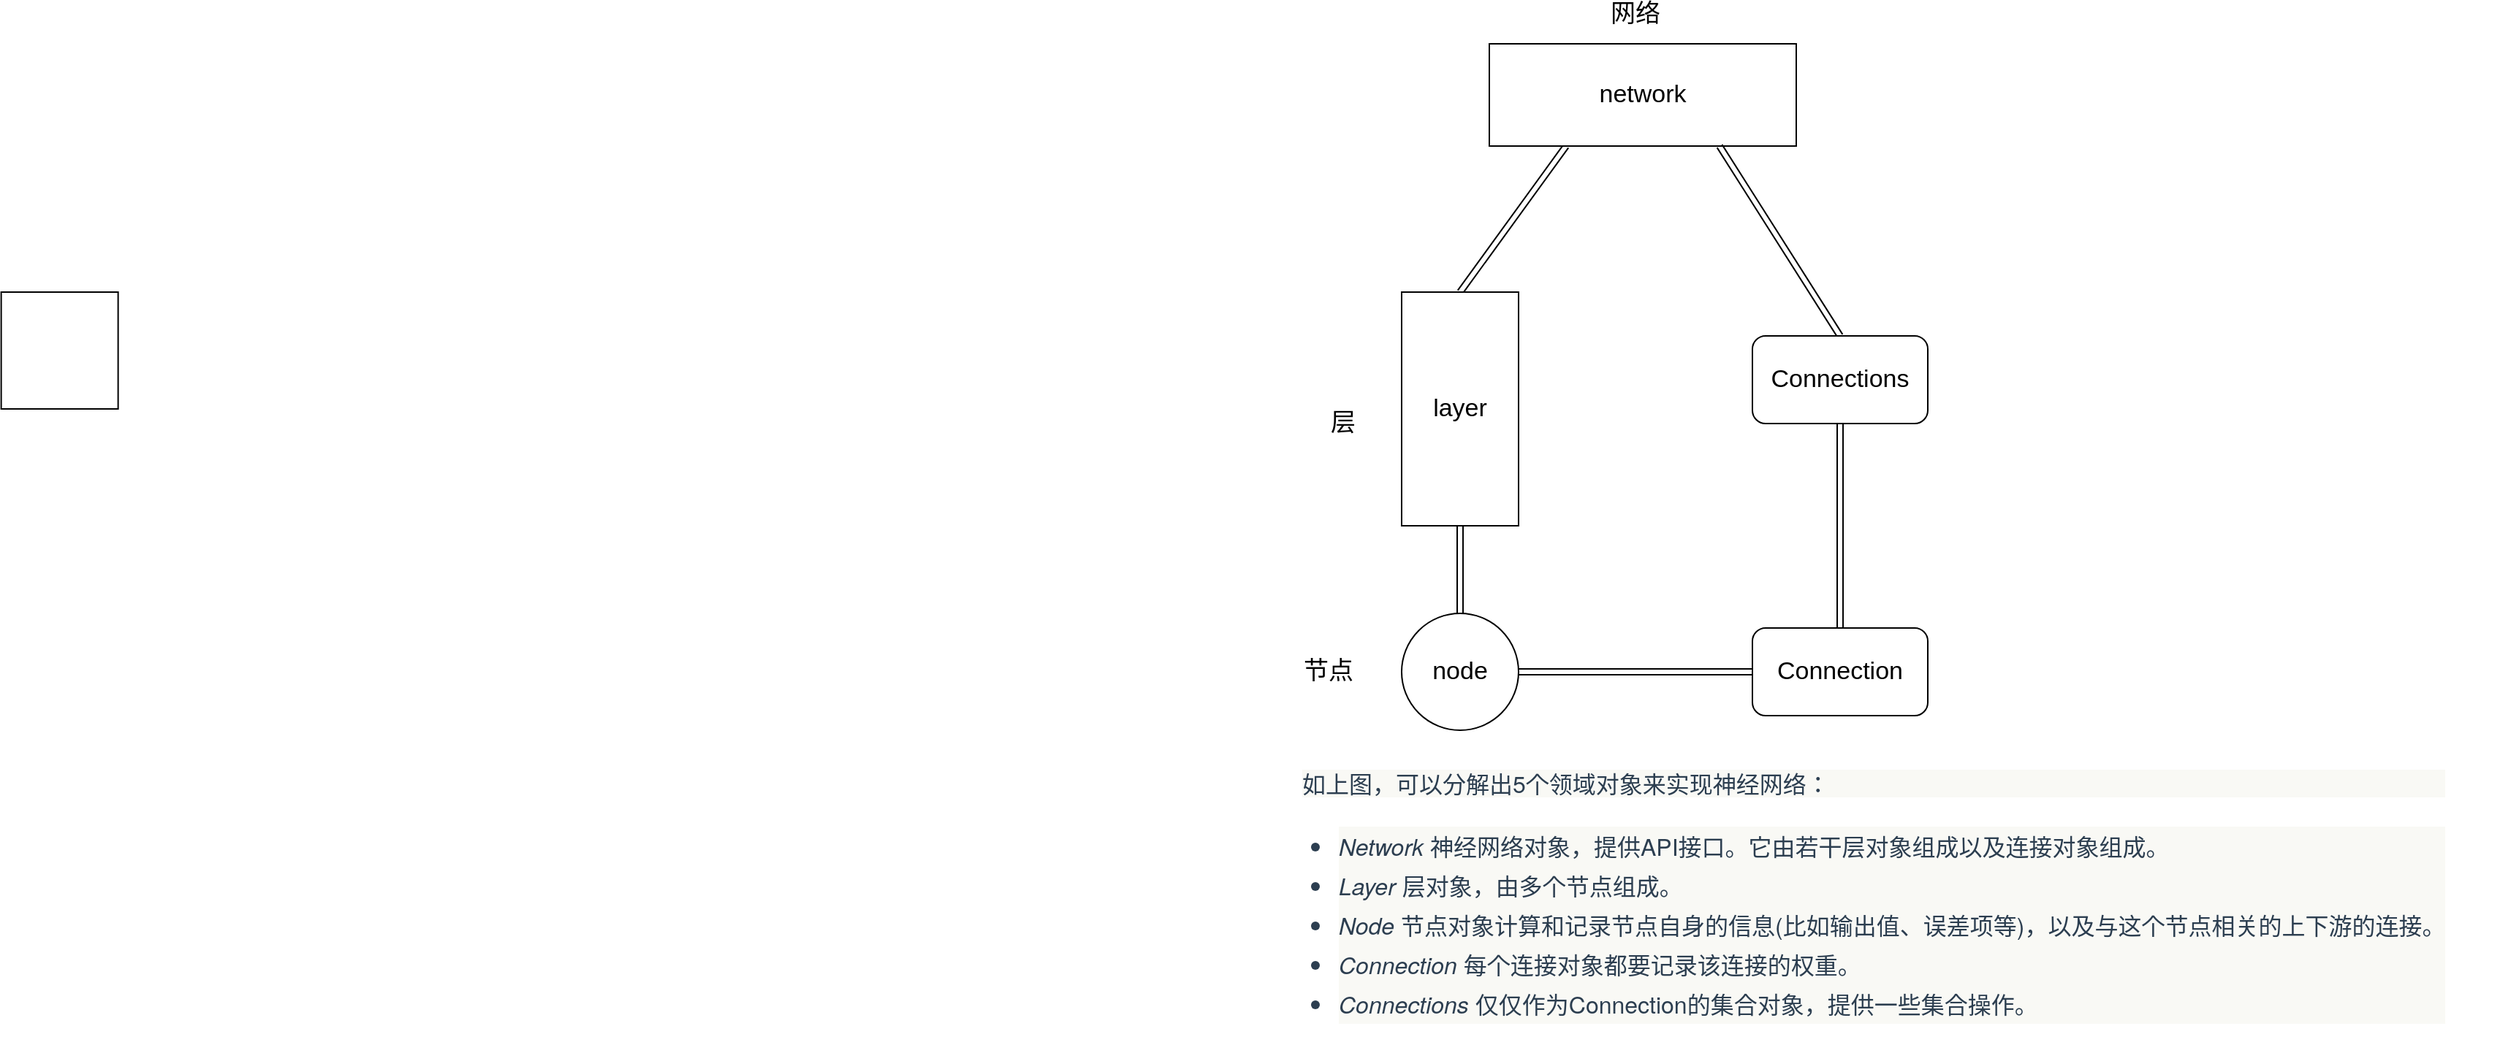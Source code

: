 <mxfile version="11.2.4" type="github" pages="1"><diagram id="7TN3_fNBY6MSwM7jeytY" name="第 1 页"><mxGraphModel dx="2902" dy="708" grid="1" gridSize="10" guides="1" tooltips="1" connect="1" arrows="1" fold="1" page="1" pageScale="1" pageWidth="827" pageHeight="1169" math="0" shadow="0"><root><mxCell id="0"/><mxCell id="1" parent="0"/><mxCell id="vvsyl8cit2jflN3ppcJ4-8" style="rounded=0;orthogonalLoop=1;jettySize=auto;html=1;exitX=0.5;exitY=0;exitDx=0;exitDy=0;entryX=0.5;entryY=1;entryDx=0;entryDy=0;fontSize=17;shape=link;" edge="1" parent="1" source="vvsyl8cit2jflN3ppcJ4-1" target="vvsyl8cit2jflN3ppcJ4-3"><mxGeometry relative="1" as="geometry"/></mxCell><mxCell id="vvsyl8cit2jflN3ppcJ4-12" style="rounded=0;orthogonalLoop=1;jettySize=auto;html=1;exitX=1;exitY=0.5;exitDx=0;exitDy=0;fontSize=17;shape=link;" edge="1" parent="1" source="vvsyl8cit2jflN3ppcJ4-1" target="vvsyl8cit2jflN3ppcJ4-6"><mxGeometry relative="1" as="geometry"/></mxCell><mxCell id="vvsyl8cit2jflN3ppcJ4-1" value="node" style="ellipse;whiteSpace=wrap;html=1;aspect=fixed;fontSize=17;" vertex="1" parent="1"><mxGeometry x="80" y="440" width="80" height="80" as="geometry"/></mxCell><mxCell id="vvsyl8cit2jflN3ppcJ4-2" value="" style="whiteSpace=wrap;html=1;aspect=fixed;" vertex="1" parent="1"><mxGeometry x="-878.182" y="220" width="80" height="80" as="geometry"/></mxCell><mxCell id="vvsyl8cit2jflN3ppcJ4-9" style="rounded=0;orthogonalLoop=1;jettySize=auto;html=1;exitX=0.5;exitY=0;exitDx=0;exitDy=0;entryX=0.25;entryY=1;entryDx=0;entryDy=0;fontSize=17;shape=link;" edge="1" parent="1" source="vvsyl8cit2jflN3ppcJ4-3" target="vvsyl8cit2jflN3ppcJ4-4"><mxGeometry relative="1" as="geometry"/></mxCell><mxCell id="vvsyl8cit2jflN3ppcJ4-3" value="layer" style="rounded=0;whiteSpace=wrap;html=1;fontSize=17;" vertex="1" parent="1"><mxGeometry x="80" y="220" width="80" height="160" as="geometry"/></mxCell><mxCell id="vvsyl8cit2jflN3ppcJ4-4" value="network" style="rounded=0;whiteSpace=wrap;html=1;fontSize=17;" vertex="1" parent="1"><mxGeometry x="140" y="50" width="210" height="70" as="geometry"/></mxCell><mxCell id="vvsyl8cit2jflN3ppcJ4-10" style="rounded=0;orthogonalLoop=1;jettySize=auto;html=1;exitX=0.5;exitY=0;exitDx=0;exitDy=0;entryX=0.75;entryY=1;entryDx=0;entryDy=0;fontSize=17;shape=link;" edge="1" parent="1" source="vvsyl8cit2jflN3ppcJ4-5" target="vvsyl8cit2jflN3ppcJ4-4"><mxGeometry relative="1" as="geometry"/></mxCell><mxCell id="vvsyl8cit2jflN3ppcJ4-5" value="Connections" style="rounded=1;whiteSpace=wrap;html=1;fontSize=17;" vertex="1" parent="1"><mxGeometry x="320" y="250" width="120" height="60" as="geometry"/></mxCell><mxCell id="vvsyl8cit2jflN3ppcJ4-11" style="rounded=0;orthogonalLoop=1;jettySize=auto;html=1;exitX=0.5;exitY=0;exitDx=0;exitDy=0;fontSize=17;shape=link;" edge="1" parent="1" source="vvsyl8cit2jflN3ppcJ4-6" target="vvsyl8cit2jflN3ppcJ4-5"><mxGeometry relative="1" as="geometry"/></mxCell><mxCell id="vvsyl8cit2jflN3ppcJ4-6" value="Connection" style="rounded=1;whiteSpace=wrap;html=1;fontSize=17;" vertex="1" parent="1"><mxGeometry x="320" y="450" width="120" height="60" as="geometry"/></mxCell><mxCell id="vvsyl8cit2jflN3ppcJ4-13" value="节点" style="text;html=1;strokeColor=none;fillColor=none;align=center;verticalAlign=middle;whiteSpace=wrap;rounded=0;fontSize=17;" vertex="1" parent="1"><mxGeometry x="10" y="470" width="40" height="20" as="geometry"/></mxCell><mxCell id="vvsyl8cit2jflN3ppcJ4-14" value="层" style="text;html=1;strokeColor=none;fillColor=none;align=center;verticalAlign=middle;whiteSpace=wrap;rounded=0;fontSize=17;" vertex="1" parent="1"><mxGeometry x="20" y="300" width="40" height="20" as="geometry"/></mxCell><mxCell id="vvsyl8cit2jflN3ppcJ4-15" value="网络" style="text;html=1;strokeColor=none;fillColor=none;align=center;verticalAlign=middle;whiteSpace=wrap;rounded=0;fontSize=17;" vertex="1" parent="1"><mxGeometry x="220" y="20" width="40" height="20" as="geometry"/></mxCell><mxCell id="vvsyl8cit2jflN3ppcJ4-16" value="&lt;p style=&quot;margin: 0px 0px 20px ; color: rgb(44 , 62 , 80) ; font-family: &amp;quot;pingfang sc&amp;quot; , &amp;quot;hiragino sans gb&amp;quot; , &amp;quot;helvetica neue&amp;quot; , &amp;quot;microsoft yahei&amp;quot; , &amp;quot;wenquanyi micro hei&amp;quot; , sans-serif ; font-size: 16px ; background-color: rgb(249 , 249 , 245)&quot;&gt;如上图，可以分解出5个领域对象来实现神经网络：&lt;/p&gt;&lt;ul style=&quot;padding: 0px ; margin: 0px 0px 10px 25px ; color: rgb(44 , 62 , 80) ; font-family: &amp;quot;pingfang sc&amp;quot; , &amp;quot;hiragino sans gb&amp;quot; , &amp;quot;helvetica neue&amp;quot; , &amp;quot;microsoft yahei&amp;quot; , &amp;quot;wenquanyi micro hei&amp;quot; , sans-serif ; font-size: 16px ; background-color: rgb(249 , 249 , 245)&quot;&gt;&lt;li style=&quot;line-height: 27px&quot;&gt;&lt;em&gt;Network&lt;/em&gt;&amp;nbsp;神经网络对象，提供API接口。它由若干层对象组成以及连接对象组成。&lt;/li&gt;&lt;li style=&quot;line-height: 27px&quot;&gt;&lt;em&gt;Layer&lt;/em&gt;&amp;nbsp;层对象，由多个节点组成。&lt;/li&gt;&lt;li style=&quot;line-height: 27px&quot;&gt;&lt;em&gt;Node&lt;/em&gt;&amp;nbsp;节点对象计算和记录节点自身的信息(比如输出值&lt;span class=&quot;MathJax_Preview&quot;&gt;&lt;/span&gt;&lt;span class=&quot;MathJax_SVG&quot; id=&quot;MathJax-Element-151-Frame&quot; style=&quot;display: inline-block ; line-height: normal ; word-spacing: normal ; overflow-wrap: normal ; white-space: nowrap ; float: none ; direction: ltr ; border: 0px ; padding: 0px ; margin: 0px&quot;&gt;&lt;/span&gt;、误差项&lt;span class=&quot;MathJax_Preview&quot;&gt;&lt;/span&gt;&lt;span class=&quot;MathJax_SVG&quot; id=&quot;MathJax-Element-152-Frame&quot; style=&quot;display: inline-block ; line-height: normal ; word-spacing: normal ; overflow-wrap: normal ; white-space: nowrap ; float: none ; direction: ltr ; border: 0px ; padding: 0px ; margin: 0px&quot;&gt;&lt;/span&gt;等)，以及与这个节点相关的上下游的连接。&lt;/li&gt;&lt;li style=&quot;line-height: 27px&quot;&gt;&lt;em&gt;Connection&lt;/em&gt;&amp;nbsp;每个连接对象都要记录该连接的权重。&lt;/li&gt;&lt;li style=&quot;line-height: 27px&quot;&gt;&lt;em&gt;Connections&lt;/em&gt;&amp;nbsp;仅仅作为Connection的集合对象，提供一些集合操作。&lt;/li&gt;&lt;/ul&gt;" style="text;html=1;strokeColor=none;fillColor=none;align=left;verticalAlign=top;whiteSpace=wrap;rounded=0;fontSize=17;" vertex="1" parent="1"><mxGeometry x="10" y="540" width="820" height="200" as="geometry"/></mxCell></root></mxGraphModel></diagram></mxfile>
